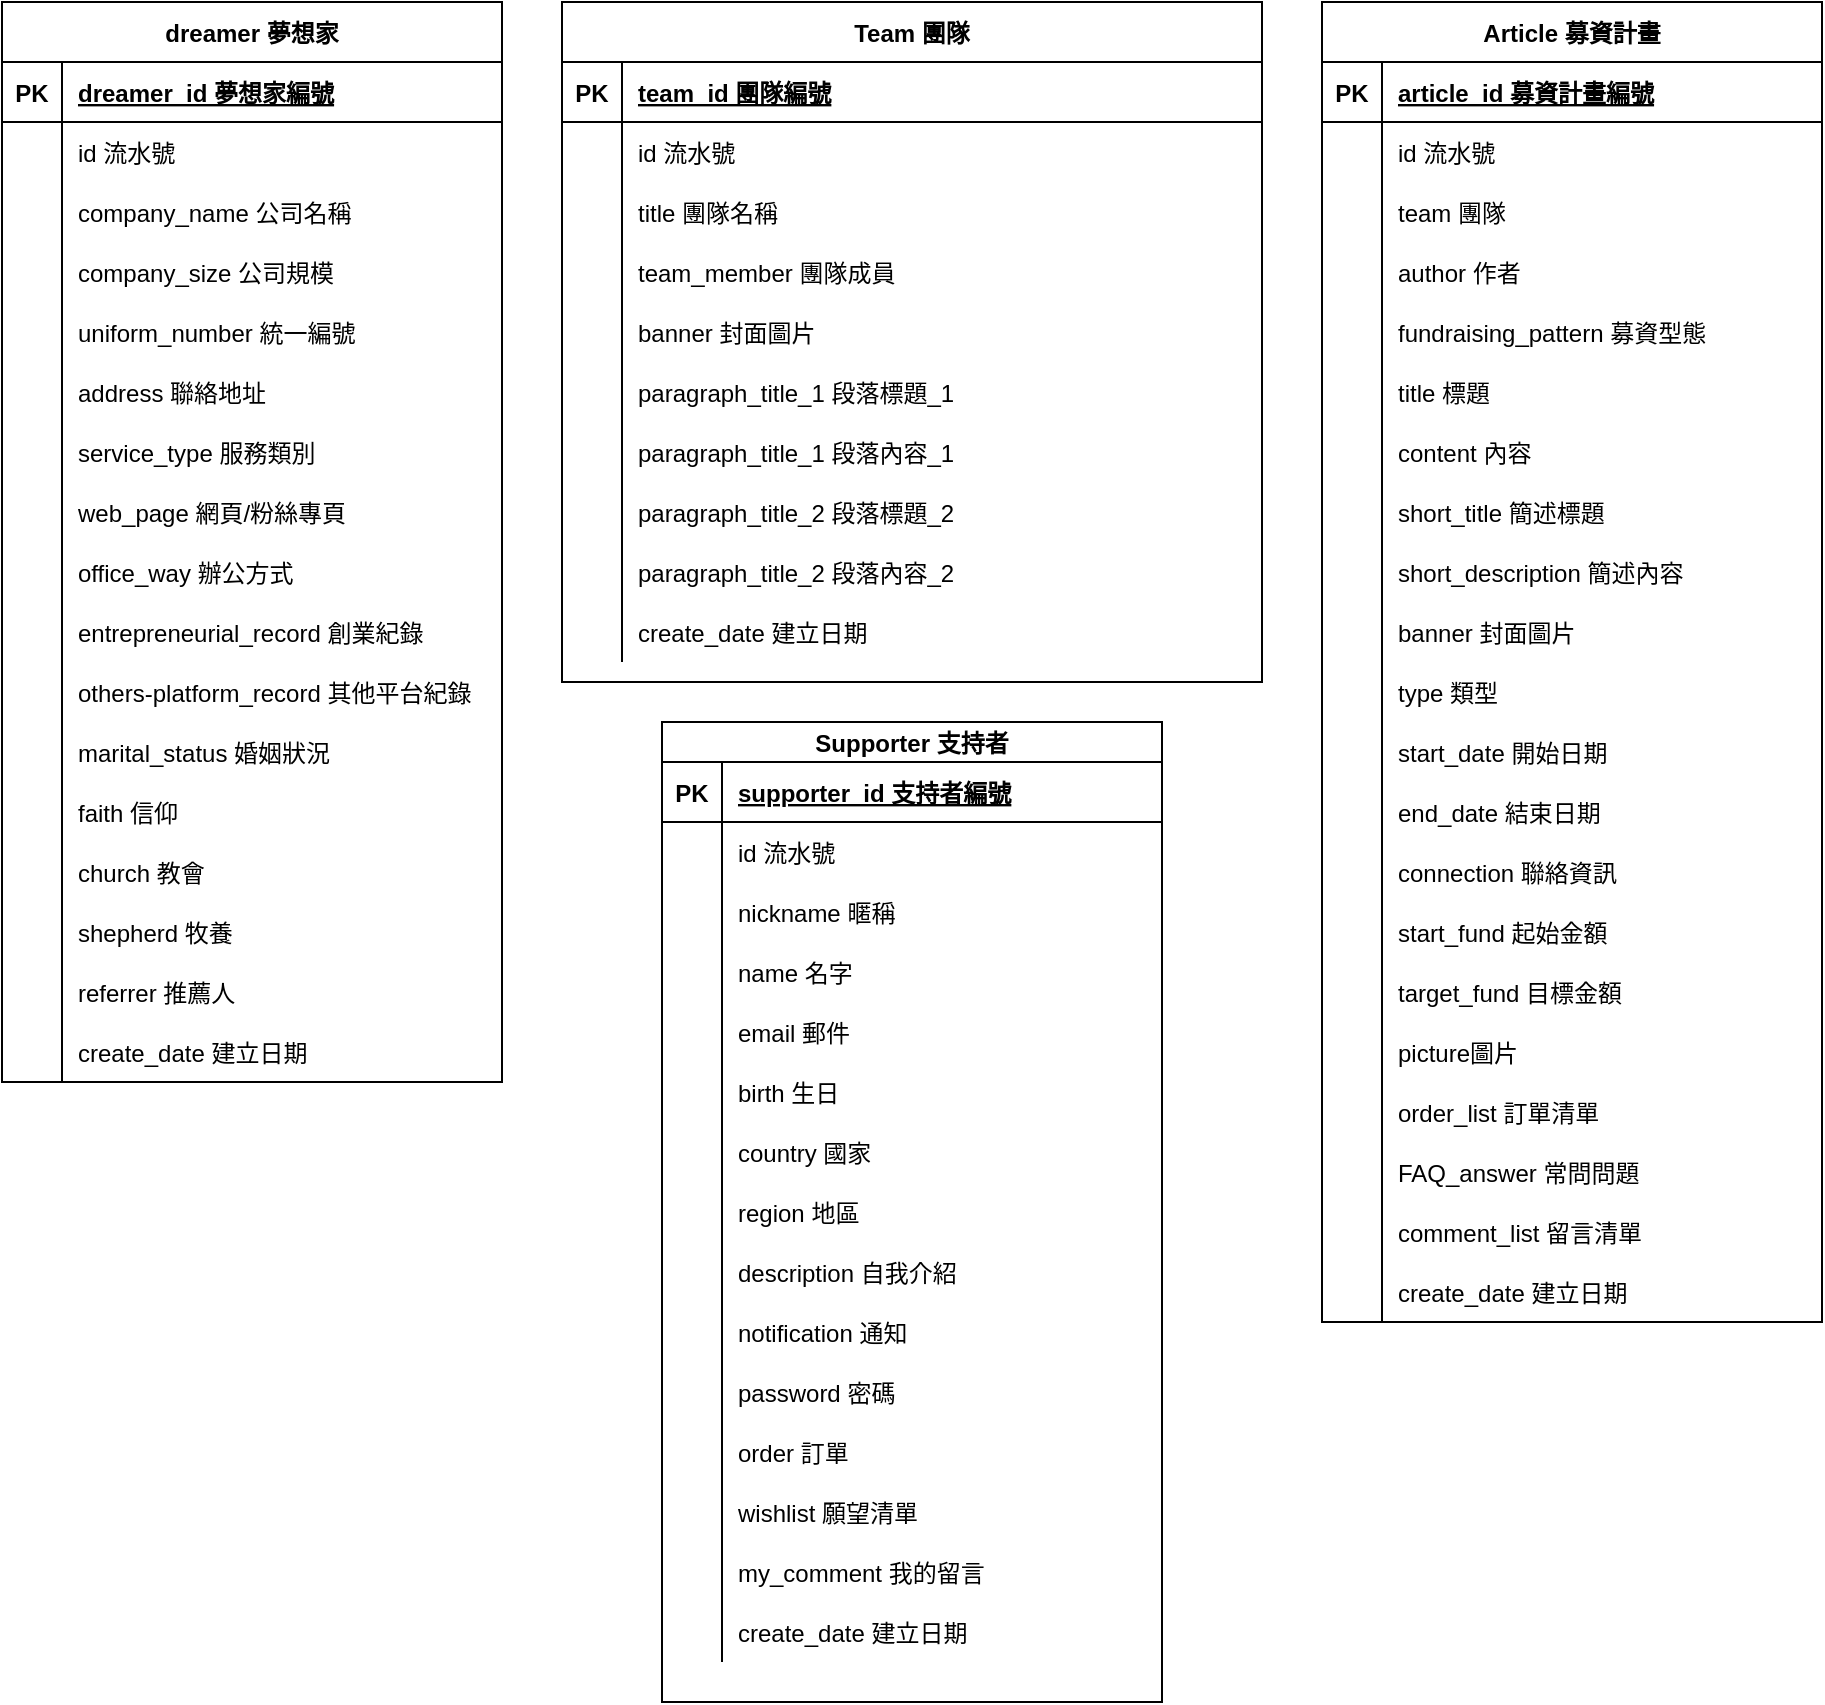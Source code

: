 <mxfile version="14.2.4" type="github">
  <diagram id="R2lEEEUBdFMjLlhIrx00" name="Page-1">
    <mxGraphModel dx="1422" dy="762" grid="1" gridSize="10" guides="1" tooltips="1" connect="1" arrows="1" fold="1" page="1" pageScale="1" pageWidth="1200" pageHeight="1600" math="0" shadow="0" extFonts="Permanent Marker^https://fonts.googleapis.com/css?family=Permanent+Marker">
      <root>
        <mxCell id="0" />
        <mxCell id="1" parent="0" />
        <mxCell id="C-vyLk0tnHw3VtMMgP7b-2" value="Supporter 支持者" style="shape=table;startSize=20;container=1;collapsible=1;childLayout=tableLayout;fixedRows=1;rowLines=0;fontStyle=1;align=center;resizeLast=1;" parent="1" vertex="1">
          <mxGeometry x="370" y="400" width="250" height="490" as="geometry" />
        </mxCell>
        <mxCell id="C-vyLk0tnHw3VtMMgP7b-3" value="" style="shape=partialRectangle;collapsible=0;dropTarget=0;pointerEvents=0;fillColor=none;points=[[0,0.5],[1,0.5]];portConstraint=eastwest;top=0;left=0;right=0;bottom=1;" parent="C-vyLk0tnHw3VtMMgP7b-2" vertex="1">
          <mxGeometry y="20" width="250" height="30" as="geometry" />
        </mxCell>
        <mxCell id="C-vyLk0tnHw3VtMMgP7b-4" value="PK" style="shape=partialRectangle;overflow=hidden;connectable=0;fillColor=none;top=0;left=0;bottom=0;right=0;fontStyle=1;" parent="C-vyLk0tnHw3VtMMgP7b-3" vertex="1">
          <mxGeometry width="30" height="30" as="geometry" />
        </mxCell>
        <mxCell id="C-vyLk0tnHw3VtMMgP7b-5" value="supporter_id 支持者編號" style="shape=partialRectangle;overflow=hidden;connectable=0;fillColor=none;top=0;left=0;bottom=0;right=0;align=left;spacingLeft=6;fontStyle=5;" parent="C-vyLk0tnHw3VtMMgP7b-3" vertex="1">
          <mxGeometry x="30" width="220" height="30" as="geometry" />
        </mxCell>
        <mxCell id="C-vyLk0tnHw3VtMMgP7b-6" value="" style="shape=partialRectangle;collapsible=0;dropTarget=0;pointerEvents=0;fillColor=none;points=[[0,0.5],[1,0.5]];portConstraint=eastwest;top=0;left=0;right=0;bottom=0;" parent="C-vyLk0tnHw3VtMMgP7b-2" vertex="1">
          <mxGeometry y="50" width="250" height="30" as="geometry" />
        </mxCell>
        <mxCell id="C-vyLk0tnHw3VtMMgP7b-7" value="" style="shape=partialRectangle;overflow=hidden;connectable=0;fillColor=none;top=0;left=0;bottom=0;right=0;" parent="C-vyLk0tnHw3VtMMgP7b-6" vertex="1">
          <mxGeometry width="30" height="30" as="geometry" />
        </mxCell>
        <mxCell id="C-vyLk0tnHw3VtMMgP7b-8" value="id 流水號" style="shape=partialRectangle;overflow=hidden;connectable=0;fillColor=none;top=0;left=0;bottom=0;right=0;align=left;spacingLeft=6;" parent="C-vyLk0tnHw3VtMMgP7b-6" vertex="1">
          <mxGeometry x="30" width="220" height="30" as="geometry" />
        </mxCell>
        <mxCell id="eKAIVTXyz7LRQkXvfAm--92" value="" style="shape=partialRectangle;collapsible=0;dropTarget=0;pointerEvents=0;fillColor=none;points=[[0,0.5],[1,0.5]];portConstraint=eastwest;top=0;left=0;right=0;bottom=0;" vertex="1" parent="C-vyLk0tnHw3VtMMgP7b-2">
          <mxGeometry y="80" width="250" height="30" as="geometry" />
        </mxCell>
        <mxCell id="eKAIVTXyz7LRQkXvfAm--93" value="" style="shape=partialRectangle;overflow=hidden;connectable=0;fillColor=none;top=0;left=0;bottom=0;right=0;" vertex="1" parent="eKAIVTXyz7LRQkXvfAm--92">
          <mxGeometry width="30" height="30" as="geometry" />
        </mxCell>
        <mxCell id="eKAIVTXyz7LRQkXvfAm--94" value="nickname 暱稱" style="shape=partialRectangle;overflow=hidden;connectable=0;fillColor=none;top=0;left=0;bottom=0;right=0;align=left;spacingLeft=6;" vertex="1" parent="eKAIVTXyz7LRQkXvfAm--92">
          <mxGeometry x="30" width="220" height="30" as="geometry" />
        </mxCell>
        <mxCell id="eKAIVTXyz7LRQkXvfAm--95" value="" style="shape=partialRectangle;collapsible=0;dropTarget=0;pointerEvents=0;fillColor=none;points=[[0,0.5],[1,0.5]];portConstraint=eastwest;top=0;left=0;right=0;bottom=0;" vertex="1" parent="C-vyLk0tnHw3VtMMgP7b-2">
          <mxGeometry y="110" width="250" height="30" as="geometry" />
        </mxCell>
        <mxCell id="eKAIVTXyz7LRQkXvfAm--96" value="" style="shape=partialRectangle;overflow=hidden;connectable=0;fillColor=none;top=0;left=0;bottom=0;right=0;" vertex="1" parent="eKAIVTXyz7LRQkXvfAm--95">
          <mxGeometry width="30" height="30" as="geometry" />
        </mxCell>
        <mxCell id="eKAIVTXyz7LRQkXvfAm--97" value="name 名字" style="shape=partialRectangle;overflow=hidden;connectable=0;fillColor=none;top=0;left=0;bottom=0;right=0;align=left;spacingLeft=6;" vertex="1" parent="eKAIVTXyz7LRQkXvfAm--95">
          <mxGeometry x="30" width="220" height="30" as="geometry" />
        </mxCell>
        <mxCell id="eKAIVTXyz7LRQkXvfAm--98" value="" style="shape=partialRectangle;collapsible=0;dropTarget=0;pointerEvents=0;fillColor=none;points=[[0,0.5],[1,0.5]];portConstraint=eastwest;top=0;left=0;right=0;bottom=0;" vertex="1" parent="C-vyLk0tnHw3VtMMgP7b-2">
          <mxGeometry y="140" width="250" height="30" as="geometry" />
        </mxCell>
        <mxCell id="eKAIVTXyz7LRQkXvfAm--99" value="" style="shape=partialRectangle;overflow=hidden;connectable=0;fillColor=none;top=0;left=0;bottom=0;right=0;" vertex="1" parent="eKAIVTXyz7LRQkXvfAm--98">
          <mxGeometry width="30" height="30" as="geometry" />
        </mxCell>
        <mxCell id="eKAIVTXyz7LRQkXvfAm--100" value="email 郵件" style="shape=partialRectangle;overflow=hidden;connectable=0;fillColor=none;top=0;left=0;bottom=0;right=0;align=left;spacingLeft=6;" vertex="1" parent="eKAIVTXyz7LRQkXvfAm--98">
          <mxGeometry x="30" width="220" height="30" as="geometry" />
        </mxCell>
        <mxCell id="eKAIVTXyz7LRQkXvfAm--101" value="" style="shape=partialRectangle;collapsible=0;dropTarget=0;pointerEvents=0;fillColor=none;points=[[0,0.5],[1,0.5]];portConstraint=eastwest;top=0;left=0;right=0;bottom=0;" vertex="1" parent="C-vyLk0tnHw3VtMMgP7b-2">
          <mxGeometry y="170" width="250" height="30" as="geometry" />
        </mxCell>
        <mxCell id="eKAIVTXyz7LRQkXvfAm--102" value="" style="shape=partialRectangle;overflow=hidden;connectable=0;fillColor=none;top=0;left=0;bottom=0;right=0;" vertex="1" parent="eKAIVTXyz7LRQkXvfAm--101">
          <mxGeometry width="30" height="30" as="geometry" />
        </mxCell>
        <mxCell id="eKAIVTXyz7LRQkXvfAm--103" value="birth 生日" style="shape=partialRectangle;overflow=hidden;connectable=0;fillColor=none;top=0;left=0;bottom=0;right=0;align=left;spacingLeft=6;" vertex="1" parent="eKAIVTXyz7LRQkXvfAm--101">
          <mxGeometry x="30" width="220" height="30" as="geometry" />
        </mxCell>
        <mxCell id="eKAIVTXyz7LRQkXvfAm--104" value="" style="shape=partialRectangle;collapsible=0;dropTarget=0;pointerEvents=0;fillColor=none;points=[[0,0.5],[1,0.5]];portConstraint=eastwest;top=0;left=0;right=0;bottom=0;" vertex="1" parent="C-vyLk0tnHw3VtMMgP7b-2">
          <mxGeometry y="200" width="250" height="30" as="geometry" />
        </mxCell>
        <mxCell id="eKAIVTXyz7LRQkXvfAm--105" value="" style="shape=partialRectangle;overflow=hidden;connectable=0;fillColor=none;top=0;left=0;bottom=0;right=0;" vertex="1" parent="eKAIVTXyz7LRQkXvfAm--104">
          <mxGeometry width="30" height="30" as="geometry" />
        </mxCell>
        <mxCell id="eKAIVTXyz7LRQkXvfAm--106" value="country 國家" style="shape=partialRectangle;overflow=hidden;connectable=0;fillColor=none;top=0;left=0;bottom=0;right=0;align=left;spacingLeft=6;" vertex="1" parent="eKAIVTXyz7LRQkXvfAm--104">
          <mxGeometry x="30" width="220" height="30" as="geometry" />
        </mxCell>
        <mxCell id="eKAIVTXyz7LRQkXvfAm--107" value="" style="shape=partialRectangle;collapsible=0;dropTarget=0;pointerEvents=0;fillColor=none;points=[[0,0.5],[1,0.5]];portConstraint=eastwest;top=0;left=0;right=0;bottom=0;" vertex="1" parent="C-vyLk0tnHw3VtMMgP7b-2">
          <mxGeometry y="230" width="250" height="30" as="geometry" />
        </mxCell>
        <mxCell id="eKAIVTXyz7LRQkXvfAm--108" value="" style="shape=partialRectangle;overflow=hidden;connectable=0;fillColor=none;top=0;left=0;bottom=0;right=0;" vertex="1" parent="eKAIVTXyz7LRQkXvfAm--107">
          <mxGeometry width="30" height="30" as="geometry" />
        </mxCell>
        <mxCell id="eKAIVTXyz7LRQkXvfAm--109" value="region 地區" style="shape=partialRectangle;overflow=hidden;connectable=0;fillColor=none;top=0;left=0;bottom=0;right=0;align=left;spacingLeft=6;" vertex="1" parent="eKAIVTXyz7LRQkXvfAm--107">
          <mxGeometry x="30" width="220" height="30" as="geometry" />
        </mxCell>
        <mxCell id="eKAIVTXyz7LRQkXvfAm--110" value="" style="shape=partialRectangle;collapsible=0;dropTarget=0;pointerEvents=0;fillColor=none;points=[[0,0.5],[1,0.5]];portConstraint=eastwest;top=0;left=0;right=0;bottom=0;" vertex="1" parent="C-vyLk0tnHw3VtMMgP7b-2">
          <mxGeometry y="260" width="250" height="30" as="geometry" />
        </mxCell>
        <mxCell id="eKAIVTXyz7LRQkXvfAm--111" value="" style="shape=partialRectangle;overflow=hidden;connectable=0;fillColor=none;top=0;left=0;bottom=0;right=0;" vertex="1" parent="eKAIVTXyz7LRQkXvfAm--110">
          <mxGeometry width="30" height="30" as="geometry" />
        </mxCell>
        <mxCell id="eKAIVTXyz7LRQkXvfAm--112" value="description 自我介紹" style="shape=partialRectangle;overflow=hidden;connectable=0;fillColor=none;top=0;left=0;bottom=0;right=0;align=left;spacingLeft=6;" vertex="1" parent="eKAIVTXyz7LRQkXvfAm--110">
          <mxGeometry x="30" width="220" height="30" as="geometry" />
        </mxCell>
        <mxCell id="C-vyLk0tnHw3VtMMgP7b-9" value="" style="shape=partialRectangle;collapsible=0;dropTarget=0;pointerEvents=0;fillColor=none;points=[[0,0.5],[1,0.5]];portConstraint=eastwest;top=0;left=0;right=0;bottom=0;" parent="C-vyLk0tnHw3VtMMgP7b-2" vertex="1">
          <mxGeometry y="290" width="250" height="30" as="geometry" />
        </mxCell>
        <mxCell id="C-vyLk0tnHw3VtMMgP7b-10" value="" style="shape=partialRectangle;overflow=hidden;connectable=0;fillColor=none;top=0;left=0;bottom=0;right=0;" parent="C-vyLk0tnHw3VtMMgP7b-9" vertex="1">
          <mxGeometry width="30" height="30" as="geometry" />
        </mxCell>
        <mxCell id="C-vyLk0tnHw3VtMMgP7b-11" value="notification 通知" style="shape=partialRectangle;overflow=hidden;connectable=0;fillColor=none;top=0;left=0;bottom=0;right=0;align=left;spacingLeft=6;" parent="C-vyLk0tnHw3VtMMgP7b-9" vertex="1">
          <mxGeometry x="30" width="220" height="30" as="geometry" />
        </mxCell>
        <mxCell id="eKAIVTXyz7LRQkXvfAm--113" value="" style="shape=partialRectangle;collapsible=0;dropTarget=0;pointerEvents=0;fillColor=none;points=[[0,0.5],[1,0.5]];portConstraint=eastwest;top=0;left=0;right=0;bottom=0;" vertex="1" parent="C-vyLk0tnHw3VtMMgP7b-2">
          <mxGeometry y="320" width="250" height="30" as="geometry" />
        </mxCell>
        <mxCell id="eKAIVTXyz7LRQkXvfAm--114" value="" style="shape=partialRectangle;overflow=hidden;connectable=0;fillColor=none;top=0;left=0;bottom=0;right=0;" vertex="1" parent="eKAIVTXyz7LRQkXvfAm--113">
          <mxGeometry width="30" height="30" as="geometry" />
        </mxCell>
        <mxCell id="eKAIVTXyz7LRQkXvfAm--115" value="password 密碼" style="shape=partialRectangle;overflow=hidden;connectable=0;fillColor=none;top=0;left=0;bottom=0;right=0;align=left;spacingLeft=6;" vertex="1" parent="eKAIVTXyz7LRQkXvfAm--113">
          <mxGeometry x="30" width="220" height="30" as="geometry" />
        </mxCell>
        <mxCell id="eKAIVTXyz7LRQkXvfAm--174" value="" style="shape=partialRectangle;collapsible=0;dropTarget=0;pointerEvents=0;fillColor=none;points=[[0,0.5],[1,0.5]];portConstraint=eastwest;top=0;left=0;right=0;bottom=0;" vertex="1" parent="C-vyLk0tnHw3VtMMgP7b-2">
          <mxGeometry y="350" width="250" height="30" as="geometry" />
        </mxCell>
        <mxCell id="eKAIVTXyz7LRQkXvfAm--175" value="" style="shape=partialRectangle;overflow=hidden;connectable=0;fillColor=none;top=0;left=0;bottom=0;right=0;" vertex="1" parent="eKAIVTXyz7LRQkXvfAm--174">
          <mxGeometry width="30" height="30" as="geometry" />
        </mxCell>
        <mxCell id="eKAIVTXyz7LRQkXvfAm--176" value="order 訂單" style="shape=partialRectangle;overflow=hidden;connectable=0;fillColor=none;top=0;left=0;bottom=0;right=0;align=left;spacingLeft=6;" vertex="1" parent="eKAIVTXyz7LRQkXvfAm--174">
          <mxGeometry x="30" width="220" height="30" as="geometry" />
        </mxCell>
        <mxCell id="eKAIVTXyz7LRQkXvfAm--177" value="" style="shape=partialRectangle;collapsible=0;dropTarget=0;pointerEvents=0;fillColor=none;points=[[0,0.5],[1,0.5]];portConstraint=eastwest;top=0;left=0;right=0;bottom=0;" vertex="1" parent="C-vyLk0tnHw3VtMMgP7b-2">
          <mxGeometry y="380" width="250" height="30" as="geometry" />
        </mxCell>
        <mxCell id="eKAIVTXyz7LRQkXvfAm--178" value="" style="shape=partialRectangle;overflow=hidden;connectable=0;fillColor=none;top=0;left=0;bottom=0;right=0;" vertex="1" parent="eKAIVTXyz7LRQkXvfAm--177">
          <mxGeometry width="30" height="30" as="geometry" />
        </mxCell>
        <mxCell id="eKAIVTXyz7LRQkXvfAm--179" value="wishlist 願望清單" style="shape=partialRectangle;overflow=hidden;connectable=0;fillColor=none;top=0;left=0;bottom=0;right=0;align=left;spacingLeft=6;" vertex="1" parent="eKAIVTXyz7LRQkXvfAm--177">
          <mxGeometry x="30" width="220" height="30" as="geometry" />
        </mxCell>
        <mxCell id="eKAIVTXyz7LRQkXvfAm--195" value="" style="shape=partialRectangle;collapsible=0;dropTarget=0;pointerEvents=0;fillColor=none;points=[[0,0.5],[1,0.5]];portConstraint=eastwest;top=0;left=0;right=0;bottom=0;" vertex="1" parent="C-vyLk0tnHw3VtMMgP7b-2">
          <mxGeometry y="410" width="250" height="30" as="geometry" />
        </mxCell>
        <mxCell id="eKAIVTXyz7LRQkXvfAm--196" value="" style="shape=partialRectangle;overflow=hidden;connectable=0;fillColor=none;top=0;left=0;bottom=0;right=0;" vertex="1" parent="eKAIVTXyz7LRQkXvfAm--195">
          <mxGeometry width="30" height="30" as="geometry" />
        </mxCell>
        <mxCell id="eKAIVTXyz7LRQkXvfAm--197" value="my_comment 我的留言" style="shape=partialRectangle;overflow=hidden;connectable=0;fillColor=none;top=0;left=0;bottom=0;right=0;align=left;spacingLeft=6;" vertex="1" parent="eKAIVTXyz7LRQkXvfAm--195">
          <mxGeometry x="30" width="220" height="30" as="geometry" />
        </mxCell>
        <mxCell id="eKAIVTXyz7LRQkXvfAm--116" value="" style="shape=partialRectangle;collapsible=0;dropTarget=0;pointerEvents=0;fillColor=none;points=[[0,0.5],[1,0.5]];portConstraint=eastwest;top=0;left=0;right=0;bottom=0;" vertex="1" parent="C-vyLk0tnHw3VtMMgP7b-2">
          <mxGeometry y="440" width="250" height="30" as="geometry" />
        </mxCell>
        <mxCell id="eKAIVTXyz7LRQkXvfAm--117" value="" style="shape=partialRectangle;overflow=hidden;connectable=0;fillColor=none;top=0;left=0;bottom=0;right=0;" vertex="1" parent="eKAIVTXyz7LRQkXvfAm--116">
          <mxGeometry width="30" height="30" as="geometry" />
        </mxCell>
        <mxCell id="eKAIVTXyz7LRQkXvfAm--118" value="create_date 建立日期" style="shape=partialRectangle;overflow=hidden;connectable=0;fillColor=none;top=0;left=0;bottom=0;right=0;align=left;spacingLeft=6;" vertex="1" parent="eKAIVTXyz7LRQkXvfAm--116">
          <mxGeometry x="30" width="220" height="30" as="geometry" />
        </mxCell>
        <mxCell id="C-vyLk0tnHw3VtMMgP7b-13" value="Article 募資計畫" style="shape=table;startSize=30;container=1;collapsible=1;childLayout=tableLayout;fixedRows=1;rowLines=0;fontStyle=1;align=center;resizeLast=1;" parent="1" vertex="1">
          <mxGeometry x="700" y="40" width="250" height="660" as="geometry" />
        </mxCell>
        <mxCell id="C-vyLk0tnHw3VtMMgP7b-14" value="" style="shape=partialRectangle;collapsible=0;dropTarget=0;pointerEvents=0;fillColor=none;points=[[0,0.5],[1,0.5]];portConstraint=eastwest;top=0;left=0;right=0;bottom=1;" parent="C-vyLk0tnHw3VtMMgP7b-13" vertex="1">
          <mxGeometry y="30" width="250" height="30" as="geometry" />
        </mxCell>
        <mxCell id="C-vyLk0tnHw3VtMMgP7b-15" value="PK" style="shape=partialRectangle;overflow=hidden;connectable=0;fillColor=none;top=0;left=0;bottom=0;right=0;fontStyle=1;" parent="C-vyLk0tnHw3VtMMgP7b-14" vertex="1">
          <mxGeometry width="30" height="30" as="geometry" />
        </mxCell>
        <mxCell id="C-vyLk0tnHw3VtMMgP7b-16" value="article_id 募資計畫編號" style="shape=partialRectangle;overflow=hidden;connectable=0;fillColor=none;top=0;left=0;bottom=0;right=0;align=left;spacingLeft=6;fontStyle=5;" parent="C-vyLk0tnHw3VtMMgP7b-14" vertex="1">
          <mxGeometry x="30" width="220" height="30" as="geometry" />
        </mxCell>
        <mxCell id="C-vyLk0tnHw3VtMMgP7b-17" value="" style="shape=partialRectangle;collapsible=0;dropTarget=0;pointerEvents=0;fillColor=none;points=[[0,0.5],[1,0.5]];portConstraint=eastwest;top=0;left=0;right=0;bottom=0;" parent="C-vyLk0tnHw3VtMMgP7b-13" vertex="1">
          <mxGeometry y="60" width="250" height="30" as="geometry" />
        </mxCell>
        <mxCell id="C-vyLk0tnHw3VtMMgP7b-18" value="" style="shape=partialRectangle;overflow=hidden;connectable=0;fillColor=none;top=0;left=0;bottom=0;right=0;" parent="C-vyLk0tnHw3VtMMgP7b-17" vertex="1">
          <mxGeometry width="30" height="30" as="geometry" />
        </mxCell>
        <mxCell id="C-vyLk0tnHw3VtMMgP7b-19" value="id 流水號" style="shape=partialRectangle;overflow=hidden;connectable=0;fillColor=none;top=0;left=0;bottom=0;right=0;align=left;spacingLeft=6;" parent="C-vyLk0tnHw3VtMMgP7b-17" vertex="1">
          <mxGeometry x="30" width="220" height="30" as="geometry" />
        </mxCell>
        <mxCell id="eKAIVTXyz7LRQkXvfAm--85" value="" style="shape=partialRectangle;collapsible=0;dropTarget=0;pointerEvents=0;fillColor=none;points=[[0,0.5],[1,0.5]];portConstraint=eastwest;top=0;left=0;right=0;bottom=0;" vertex="1" parent="C-vyLk0tnHw3VtMMgP7b-13">
          <mxGeometry y="90" width="250" height="30" as="geometry" />
        </mxCell>
        <mxCell id="eKAIVTXyz7LRQkXvfAm--86" value="" style="shape=partialRectangle;overflow=hidden;connectable=0;fillColor=none;top=0;left=0;bottom=0;right=0;" vertex="1" parent="eKAIVTXyz7LRQkXvfAm--85">
          <mxGeometry width="30" height="30" as="geometry" />
        </mxCell>
        <mxCell id="eKAIVTXyz7LRQkXvfAm--87" value="team 團隊" style="shape=partialRectangle;overflow=hidden;connectable=0;fillColor=none;top=0;left=0;bottom=0;right=0;align=left;spacingLeft=6;" vertex="1" parent="eKAIVTXyz7LRQkXvfAm--85">
          <mxGeometry x="30" width="220" height="30" as="geometry" />
        </mxCell>
        <mxCell id="eKAIVTXyz7LRQkXvfAm--82" value="" style="shape=partialRectangle;collapsible=0;dropTarget=0;pointerEvents=0;fillColor=none;points=[[0,0.5],[1,0.5]];portConstraint=eastwest;top=0;left=0;right=0;bottom=0;" vertex="1" parent="C-vyLk0tnHw3VtMMgP7b-13">
          <mxGeometry y="120" width="250" height="30" as="geometry" />
        </mxCell>
        <mxCell id="eKAIVTXyz7LRQkXvfAm--83" value="" style="shape=partialRectangle;overflow=hidden;connectable=0;fillColor=none;top=0;left=0;bottom=0;right=0;" vertex="1" parent="eKAIVTXyz7LRQkXvfAm--82">
          <mxGeometry width="30" height="30" as="geometry" />
        </mxCell>
        <mxCell id="eKAIVTXyz7LRQkXvfAm--84" value="author 作者" style="shape=partialRectangle;overflow=hidden;connectable=0;fillColor=none;top=0;left=0;bottom=0;right=0;align=left;spacingLeft=6;" vertex="1" parent="eKAIVTXyz7LRQkXvfAm--82">
          <mxGeometry x="30" width="220" height="30" as="geometry" />
        </mxCell>
        <mxCell id="eKAIVTXyz7LRQkXvfAm--32" value="" style="shape=partialRectangle;collapsible=0;dropTarget=0;pointerEvents=0;fillColor=none;points=[[0,0.5],[1,0.5]];portConstraint=eastwest;top=0;left=0;right=0;bottom=0;" vertex="1" parent="C-vyLk0tnHw3VtMMgP7b-13">
          <mxGeometry y="150" width="250" height="30" as="geometry" />
        </mxCell>
        <mxCell id="eKAIVTXyz7LRQkXvfAm--33" value="" style="shape=partialRectangle;overflow=hidden;connectable=0;fillColor=none;top=0;left=0;bottom=0;right=0;" vertex="1" parent="eKAIVTXyz7LRQkXvfAm--32">
          <mxGeometry width="30" height="30" as="geometry" />
        </mxCell>
        <mxCell id="eKAIVTXyz7LRQkXvfAm--34" value="fundraising_pattern 募資型態" style="shape=partialRectangle;overflow=hidden;connectable=0;fillColor=none;top=0;left=0;bottom=0;right=0;align=left;spacingLeft=6;" vertex="1" parent="eKAIVTXyz7LRQkXvfAm--32">
          <mxGeometry x="30" width="220" height="30" as="geometry" />
        </mxCell>
        <mxCell id="eKAIVTXyz7LRQkXvfAm--76" value="" style="shape=partialRectangle;collapsible=0;dropTarget=0;pointerEvents=0;fillColor=none;points=[[0,0.5],[1,0.5]];portConstraint=eastwest;top=0;left=0;right=0;bottom=0;" vertex="1" parent="C-vyLk0tnHw3VtMMgP7b-13">
          <mxGeometry y="180" width="250" height="30" as="geometry" />
        </mxCell>
        <mxCell id="eKAIVTXyz7LRQkXvfAm--77" value="" style="shape=partialRectangle;overflow=hidden;connectable=0;fillColor=none;top=0;left=0;bottom=0;right=0;" vertex="1" parent="eKAIVTXyz7LRQkXvfAm--76">
          <mxGeometry width="30" height="30" as="geometry" />
        </mxCell>
        <mxCell id="eKAIVTXyz7LRQkXvfAm--78" value="title 標題" style="shape=partialRectangle;overflow=hidden;connectable=0;fillColor=none;top=0;left=0;bottom=0;right=0;align=left;spacingLeft=6;" vertex="1" parent="eKAIVTXyz7LRQkXvfAm--76">
          <mxGeometry x="30" width="220" height="30" as="geometry" />
        </mxCell>
        <mxCell id="eKAIVTXyz7LRQkXvfAm--79" value="" style="shape=partialRectangle;collapsible=0;dropTarget=0;pointerEvents=0;fillColor=none;points=[[0,0.5],[1,0.5]];portConstraint=eastwest;top=0;left=0;right=0;bottom=0;" vertex="1" parent="C-vyLk0tnHw3VtMMgP7b-13">
          <mxGeometry y="210" width="250" height="30" as="geometry" />
        </mxCell>
        <mxCell id="eKAIVTXyz7LRQkXvfAm--80" value="" style="shape=partialRectangle;overflow=hidden;connectable=0;fillColor=none;top=0;left=0;bottom=0;right=0;" vertex="1" parent="eKAIVTXyz7LRQkXvfAm--79">
          <mxGeometry width="30" height="30" as="geometry" />
        </mxCell>
        <mxCell id="eKAIVTXyz7LRQkXvfAm--81" value="content 內容" style="shape=partialRectangle;overflow=hidden;connectable=0;fillColor=none;top=0;left=0;bottom=0;right=0;align=left;spacingLeft=6;" vertex="1" parent="eKAIVTXyz7LRQkXvfAm--79">
          <mxGeometry x="30" width="220" height="30" as="geometry" />
        </mxCell>
        <mxCell id="C-vyLk0tnHw3VtMMgP7b-20" value="" style="shape=partialRectangle;collapsible=0;dropTarget=0;pointerEvents=0;fillColor=none;points=[[0,0.5],[1,0.5]];portConstraint=eastwest;top=0;left=0;right=0;bottom=0;" parent="C-vyLk0tnHw3VtMMgP7b-13" vertex="1">
          <mxGeometry y="240" width="250" height="30" as="geometry" />
        </mxCell>
        <mxCell id="C-vyLk0tnHw3VtMMgP7b-21" value="" style="shape=partialRectangle;overflow=hidden;connectable=0;fillColor=none;top=0;left=0;bottom=0;right=0;" parent="C-vyLk0tnHw3VtMMgP7b-20" vertex="1">
          <mxGeometry width="30" height="30" as="geometry" />
        </mxCell>
        <mxCell id="C-vyLk0tnHw3VtMMgP7b-22" value="short_title 簡述標題" style="shape=partialRectangle;overflow=hidden;connectable=0;fillColor=none;top=0;left=0;bottom=0;right=0;align=left;spacingLeft=6;" parent="C-vyLk0tnHw3VtMMgP7b-20" vertex="1">
          <mxGeometry x="30" width="220" height="30" as="geometry" />
        </mxCell>
        <mxCell id="eKAIVTXyz7LRQkXvfAm--26" value="" style="shape=partialRectangle;collapsible=0;dropTarget=0;pointerEvents=0;fillColor=none;points=[[0,0.5],[1,0.5]];portConstraint=eastwest;top=0;left=0;right=0;bottom=0;" vertex="1" parent="C-vyLk0tnHw3VtMMgP7b-13">
          <mxGeometry y="270" width="250" height="30" as="geometry" />
        </mxCell>
        <mxCell id="eKAIVTXyz7LRQkXvfAm--27" value="" style="shape=partialRectangle;overflow=hidden;connectable=0;fillColor=none;top=0;left=0;bottom=0;right=0;" vertex="1" parent="eKAIVTXyz7LRQkXvfAm--26">
          <mxGeometry width="30" height="30" as="geometry" />
        </mxCell>
        <mxCell id="eKAIVTXyz7LRQkXvfAm--28" value="short_description 簡述內容" style="shape=partialRectangle;overflow=hidden;connectable=0;fillColor=none;top=0;left=0;bottom=0;right=0;align=left;spacingLeft=6;" vertex="1" parent="eKAIVTXyz7LRQkXvfAm--26">
          <mxGeometry x="30" width="220" height="30" as="geometry" />
        </mxCell>
        <mxCell id="eKAIVTXyz7LRQkXvfAm--73" value="" style="shape=partialRectangle;collapsible=0;dropTarget=0;pointerEvents=0;fillColor=none;points=[[0,0.5],[1,0.5]];portConstraint=eastwest;top=0;left=0;right=0;bottom=0;" vertex="1" parent="C-vyLk0tnHw3VtMMgP7b-13">
          <mxGeometry y="300" width="250" height="30" as="geometry" />
        </mxCell>
        <mxCell id="eKAIVTXyz7LRQkXvfAm--74" value="" style="shape=partialRectangle;overflow=hidden;connectable=0;fillColor=none;top=0;left=0;bottom=0;right=0;" vertex="1" parent="eKAIVTXyz7LRQkXvfAm--73">
          <mxGeometry width="30" height="30" as="geometry" />
        </mxCell>
        <mxCell id="eKAIVTXyz7LRQkXvfAm--75" value="banner 封面圖片" style="shape=partialRectangle;overflow=hidden;connectable=0;fillColor=none;top=0;left=0;bottom=0;right=0;align=left;spacingLeft=6;" vertex="1" parent="eKAIVTXyz7LRQkXvfAm--73">
          <mxGeometry x="30" width="220" height="30" as="geometry" />
        </mxCell>
        <mxCell id="eKAIVTXyz7LRQkXvfAm--23" value="" style="shape=partialRectangle;collapsible=0;dropTarget=0;pointerEvents=0;fillColor=none;points=[[0,0.5],[1,0.5]];portConstraint=eastwest;top=0;left=0;right=0;bottom=0;" vertex="1" parent="C-vyLk0tnHw3VtMMgP7b-13">
          <mxGeometry y="330" width="250" height="30" as="geometry" />
        </mxCell>
        <mxCell id="eKAIVTXyz7LRQkXvfAm--24" value="" style="shape=partialRectangle;overflow=hidden;connectable=0;fillColor=none;top=0;left=0;bottom=0;right=0;" vertex="1" parent="eKAIVTXyz7LRQkXvfAm--23">
          <mxGeometry width="30" height="30" as="geometry" />
        </mxCell>
        <mxCell id="eKAIVTXyz7LRQkXvfAm--25" value="type 類型" style="shape=partialRectangle;overflow=hidden;connectable=0;fillColor=none;top=0;left=0;bottom=0;right=0;align=left;spacingLeft=6;" vertex="1" parent="eKAIVTXyz7LRQkXvfAm--23">
          <mxGeometry x="30" width="220" height="30" as="geometry" />
        </mxCell>
        <mxCell id="eKAIVTXyz7LRQkXvfAm--29" value="" style="shape=partialRectangle;collapsible=0;dropTarget=0;pointerEvents=0;fillColor=none;points=[[0,0.5],[1,0.5]];portConstraint=eastwest;top=0;left=0;right=0;bottom=0;" vertex="1" parent="C-vyLk0tnHw3VtMMgP7b-13">
          <mxGeometry y="360" width="250" height="30" as="geometry" />
        </mxCell>
        <mxCell id="eKAIVTXyz7LRQkXvfAm--30" value="" style="shape=partialRectangle;overflow=hidden;connectable=0;fillColor=none;top=0;left=0;bottom=0;right=0;" vertex="1" parent="eKAIVTXyz7LRQkXvfAm--29">
          <mxGeometry width="30" height="30" as="geometry" />
        </mxCell>
        <mxCell id="eKAIVTXyz7LRQkXvfAm--31" value="start_date 開始日期" style="shape=partialRectangle;overflow=hidden;connectable=0;fillColor=none;top=0;left=0;bottom=0;right=0;align=left;spacingLeft=6;" vertex="1" parent="eKAIVTXyz7LRQkXvfAm--29">
          <mxGeometry x="30" width="220" height="30" as="geometry" />
        </mxCell>
        <mxCell id="eKAIVTXyz7LRQkXvfAm--35" value="" style="shape=partialRectangle;collapsible=0;dropTarget=0;pointerEvents=0;fillColor=none;points=[[0,0.5],[1,0.5]];portConstraint=eastwest;top=0;left=0;right=0;bottom=0;" vertex="1" parent="C-vyLk0tnHw3VtMMgP7b-13">
          <mxGeometry y="390" width="250" height="30" as="geometry" />
        </mxCell>
        <mxCell id="eKAIVTXyz7LRQkXvfAm--36" value="" style="shape=partialRectangle;overflow=hidden;connectable=0;fillColor=none;top=0;left=0;bottom=0;right=0;" vertex="1" parent="eKAIVTXyz7LRQkXvfAm--35">
          <mxGeometry width="30" height="30" as="geometry" />
        </mxCell>
        <mxCell id="eKAIVTXyz7LRQkXvfAm--37" value="end_date 結束日期" style="shape=partialRectangle;overflow=hidden;connectable=0;fillColor=none;top=0;left=0;bottom=0;right=0;align=left;spacingLeft=6;" vertex="1" parent="eKAIVTXyz7LRQkXvfAm--35">
          <mxGeometry x="30" width="220" height="30" as="geometry" />
        </mxCell>
        <mxCell id="eKAIVTXyz7LRQkXvfAm--38" value="" style="shape=partialRectangle;collapsible=0;dropTarget=0;pointerEvents=0;fillColor=none;points=[[0,0.5],[1,0.5]];portConstraint=eastwest;top=0;left=0;right=0;bottom=0;" vertex="1" parent="C-vyLk0tnHw3VtMMgP7b-13">
          <mxGeometry y="420" width="250" height="30" as="geometry" />
        </mxCell>
        <mxCell id="eKAIVTXyz7LRQkXvfAm--39" value="" style="shape=partialRectangle;overflow=hidden;connectable=0;fillColor=none;top=0;left=0;bottom=0;right=0;" vertex="1" parent="eKAIVTXyz7LRQkXvfAm--38">
          <mxGeometry width="30" height="30" as="geometry" />
        </mxCell>
        <mxCell id="eKAIVTXyz7LRQkXvfAm--40" value="connection 聯絡資訊" style="shape=partialRectangle;overflow=hidden;connectable=0;fillColor=none;top=0;left=0;bottom=0;right=0;align=left;spacingLeft=6;" vertex="1" parent="eKAIVTXyz7LRQkXvfAm--38">
          <mxGeometry x="30" width="220" height="30" as="geometry" />
        </mxCell>
        <mxCell id="eKAIVTXyz7LRQkXvfAm--44" value="" style="shape=partialRectangle;collapsible=0;dropTarget=0;pointerEvents=0;fillColor=none;points=[[0,0.5],[1,0.5]];portConstraint=eastwest;top=0;left=0;right=0;bottom=0;" vertex="1" parent="C-vyLk0tnHw3VtMMgP7b-13">
          <mxGeometry y="450" width="250" height="30" as="geometry" />
        </mxCell>
        <mxCell id="eKAIVTXyz7LRQkXvfAm--45" value="" style="shape=partialRectangle;overflow=hidden;connectable=0;fillColor=none;top=0;left=0;bottom=0;right=0;" vertex="1" parent="eKAIVTXyz7LRQkXvfAm--44">
          <mxGeometry width="30" height="30" as="geometry" />
        </mxCell>
        <mxCell id="eKAIVTXyz7LRQkXvfAm--46" value="start_fund 起始金額" style="shape=partialRectangle;overflow=hidden;connectable=0;fillColor=none;top=0;left=0;bottom=0;right=0;align=left;spacingLeft=6;" vertex="1" parent="eKAIVTXyz7LRQkXvfAm--44">
          <mxGeometry x="30" width="220" height="30" as="geometry" />
        </mxCell>
        <mxCell id="eKAIVTXyz7LRQkXvfAm--47" value="" style="shape=partialRectangle;collapsible=0;dropTarget=0;pointerEvents=0;fillColor=none;points=[[0,0.5],[1,0.5]];portConstraint=eastwest;top=0;left=0;right=0;bottom=0;" vertex="1" parent="C-vyLk0tnHw3VtMMgP7b-13">
          <mxGeometry y="480" width="250" height="30" as="geometry" />
        </mxCell>
        <mxCell id="eKAIVTXyz7LRQkXvfAm--48" value="" style="shape=partialRectangle;overflow=hidden;connectable=0;fillColor=none;top=0;left=0;bottom=0;right=0;" vertex="1" parent="eKAIVTXyz7LRQkXvfAm--47">
          <mxGeometry width="30" height="30" as="geometry" />
        </mxCell>
        <mxCell id="eKAIVTXyz7LRQkXvfAm--49" value="target_fund 目標金額" style="shape=partialRectangle;overflow=hidden;connectable=0;fillColor=none;top=0;left=0;bottom=0;right=0;align=left;spacingLeft=6;" vertex="1" parent="eKAIVTXyz7LRQkXvfAm--47">
          <mxGeometry x="30" width="220" height="30" as="geometry" />
        </mxCell>
        <mxCell id="eKAIVTXyz7LRQkXvfAm--66" value="" style="shape=partialRectangle;collapsible=0;dropTarget=0;pointerEvents=0;fillColor=none;points=[[0,0.5],[1,0.5]];portConstraint=eastwest;top=0;left=0;right=0;bottom=0;" vertex="1" parent="C-vyLk0tnHw3VtMMgP7b-13">
          <mxGeometry y="510" width="250" height="30" as="geometry" />
        </mxCell>
        <mxCell id="eKAIVTXyz7LRQkXvfAm--67" value="" style="shape=partialRectangle;overflow=hidden;connectable=0;fillColor=none;top=0;left=0;bottom=0;right=0;" vertex="1" parent="eKAIVTXyz7LRQkXvfAm--66">
          <mxGeometry width="30" height="30" as="geometry" />
        </mxCell>
        <mxCell id="eKAIVTXyz7LRQkXvfAm--68" value="picture圖片" style="shape=partialRectangle;overflow=hidden;connectable=0;fillColor=none;top=0;left=0;bottom=0;right=0;align=left;spacingLeft=6;" vertex="1" parent="eKAIVTXyz7LRQkXvfAm--66">
          <mxGeometry x="30" width="220" height="30" as="geometry" />
        </mxCell>
        <mxCell id="eKAIVTXyz7LRQkXvfAm--183" value="" style="shape=partialRectangle;collapsible=0;dropTarget=0;pointerEvents=0;fillColor=none;points=[[0,0.5],[1,0.5]];portConstraint=eastwest;top=0;left=0;right=0;bottom=0;" vertex="1" parent="C-vyLk0tnHw3VtMMgP7b-13">
          <mxGeometry y="540" width="250" height="30" as="geometry" />
        </mxCell>
        <mxCell id="eKAIVTXyz7LRQkXvfAm--184" value="" style="shape=partialRectangle;overflow=hidden;connectable=0;fillColor=none;top=0;left=0;bottom=0;right=0;" vertex="1" parent="eKAIVTXyz7LRQkXvfAm--183">
          <mxGeometry width="30" height="30" as="geometry" />
        </mxCell>
        <mxCell id="eKAIVTXyz7LRQkXvfAm--185" value="order_list 訂單清單" style="shape=partialRectangle;overflow=hidden;connectable=0;fillColor=none;top=0;left=0;bottom=0;right=0;align=left;spacingLeft=6;" vertex="1" parent="eKAIVTXyz7LRQkXvfAm--183">
          <mxGeometry x="30" width="220" height="30" as="geometry" />
        </mxCell>
        <mxCell id="eKAIVTXyz7LRQkXvfAm--186" value="" style="shape=partialRectangle;collapsible=0;dropTarget=0;pointerEvents=0;fillColor=none;points=[[0,0.5],[1,0.5]];portConstraint=eastwest;top=0;left=0;right=0;bottom=0;" vertex="1" parent="C-vyLk0tnHw3VtMMgP7b-13">
          <mxGeometry y="570" width="250" height="30" as="geometry" />
        </mxCell>
        <mxCell id="eKAIVTXyz7LRQkXvfAm--187" value="" style="shape=partialRectangle;overflow=hidden;connectable=0;fillColor=none;top=0;left=0;bottom=0;right=0;" vertex="1" parent="eKAIVTXyz7LRQkXvfAm--186">
          <mxGeometry width="30" height="30" as="geometry" />
        </mxCell>
        <mxCell id="eKAIVTXyz7LRQkXvfAm--188" value="FAQ_answer 常問問題" style="shape=partialRectangle;overflow=hidden;connectable=0;fillColor=none;top=0;left=0;bottom=0;right=0;align=left;spacingLeft=6;" vertex="1" parent="eKAIVTXyz7LRQkXvfAm--186">
          <mxGeometry x="30" width="220" height="30" as="geometry" />
        </mxCell>
        <mxCell id="eKAIVTXyz7LRQkXvfAm--189" value="" style="shape=partialRectangle;collapsible=0;dropTarget=0;pointerEvents=0;fillColor=none;points=[[0,0.5],[1,0.5]];portConstraint=eastwest;top=0;left=0;right=0;bottom=0;" vertex="1" parent="C-vyLk0tnHw3VtMMgP7b-13">
          <mxGeometry y="600" width="250" height="30" as="geometry" />
        </mxCell>
        <mxCell id="eKAIVTXyz7LRQkXvfAm--190" value="" style="shape=partialRectangle;overflow=hidden;connectable=0;fillColor=none;top=0;left=0;bottom=0;right=0;" vertex="1" parent="eKAIVTXyz7LRQkXvfAm--189">
          <mxGeometry width="30" height="30" as="geometry" />
        </mxCell>
        <mxCell id="eKAIVTXyz7LRQkXvfAm--191" value="comment_list 留言清單" style="shape=partialRectangle;overflow=hidden;connectable=0;fillColor=none;top=0;left=0;bottom=0;right=0;align=left;spacingLeft=6;" vertex="1" parent="eKAIVTXyz7LRQkXvfAm--189">
          <mxGeometry x="30" width="220" height="30" as="geometry" />
        </mxCell>
        <mxCell id="eKAIVTXyz7LRQkXvfAm--69" value="" style="shape=partialRectangle;collapsible=0;dropTarget=0;pointerEvents=0;fillColor=none;points=[[0,0.5],[1,0.5]];portConstraint=eastwest;top=0;left=0;right=0;bottom=0;" vertex="1" parent="C-vyLk0tnHw3VtMMgP7b-13">
          <mxGeometry y="630" width="250" height="30" as="geometry" />
        </mxCell>
        <mxCell id="eKAIVTXyz7LRQkXvfAm--70" value="" style="shape=partialRectangle;overflow=hidden;connectable=0;fillColor=none;top=0;left=0;bottom=0;right=0;" vertex="1" parent="eKAIVTXyz7LRQkXvfAm--69">
          <mxGeometry width="30" height="30" as="geometry" />
        </mxCell>
        <mxCell id="eKAIVTXyz7LRQkXvfAm--71" value="create_date 建立日期" style="shape=partialRectangle;overflow=hidden;connectable=0;fillColor=none;top=0;left=0;bottom=0;right=0;align=left;spacingLeft=6;" vertex="1" parent="eKAIVTXyz7LRQkXvfAm--69">
          <mxGeometry x="30" width="220" height="30" as="geometry" />
        </mxCell>
        <mxCell id="C-vyLk0tnHw3VtMMgP7b-23" value="Team 團隊" style="shape=table;startSize=30;container=1;collapsible=1;childLayout=tableLayout;fixedRows=1;rowLines=0;fontStyle=1;align=center;resizeLast=1;" parent="1" vertex="1">
          <mxGeometry x="320" y="40" width="350" height="340" as="geometry" />
        </mxCell>
        <mxCell id="C-vyLk0tnHw3VtMMgP7b-24" value="" style="shape=partialRectangle;collapsible=0;dropTarget=0;pointerEvents=0;fillColor=none;points=[[0,0.5],[1,0.5]];portConstraint=eastwest;top=0;left=0;right=0;bottom=1;" parent="C-vyLk0tnHw3VtMMgP7b-23" vertex="1">
          <mxGeometry y="30" width="350" height="30" as="geometry" />
        </mxCell>
        <mxCell id="C-vyLk0tnHw3VtMMgP7b-25" value="PK" style="shape=partialRectangle;overflow=hidden;connectable=0;fillColor=none;top=0;left=0;bottom=0;right=0;fontStyle=1;" parent="C-vyLk0tnHw3VtMMgP7b-24" vertex="1">
          <mxGeometry width="30" height="30" as="geometry" />
        </mxCell>
        <mxCell id="C-vyLk0tnHw3VtMMgP7b-26" value="team_id 團隊編號" style="shape=partialRectangle;overflow=hidden;connectable=0;fillColor=none;top=0;left=0;bottom=0;right=0;align=left;spacingLeft=6;fontStyle=5;" parent="C-vyLk0tnHw3VtMMgP7b-24" vertex="1">
          <mxGeometry x="30" width="320" height="30" as="geometry" />
        </mxCell>
        <mxCell id="C-vyLk0tnHw3VtMMgP7b-27" value="" style="shape=partialRectangle;collapsible=0;dropTarget=0;pointerEvents=0;fillColor=none;points=[[0,0.5],[1,0.5]];portConstraint=eastwest;top=0;left=0;right=0;bottom=0;" parent="C-vyLk0tnHw3VtMMgP7b-23" vertex="1">
          <mxGeometry y="60" width="350" height="30" as="geometry" />
        </mxCell>
        <mxCell id="C-vyLk0tnHw3VtMMgP7b-28" value="" style="shape=partialRectangle;overflow=hidden;connectable=0;fillColor=none;top=0;left=0;bottom=0;right=0;" parent="C-vyLk0tnHw3VtMMgP7b-27" vertex="1">
          <mxGeometry width="30" height="30" as="geometry" />
        </mxCell>
        <mxCell id="C-vyLk0tnHw3VtMMgP7b-29" value="id 流水號" style="shape=partialRectangle;overflow=hidden;connectable=0;fillColor=none;top=0;left=0;bottom=0;right=0;align=left;spacingLeft=6;" parent="C-vyLk0tnHw3VtMMgP7b-27" vertex="1">
          <mxGeometry x="30" width="320" height="30" as="geometry" />
        </mxCell>
        <mxCell id="eKAIVTXyz7LRQkXvfAm--5" value="" style="shape=partialRectangle;collapsible=0;dropTarget=0;pointerEvents=0;fillColor=none;points=[[0,0.5],[1,0.5]];portConstraint=eastwest;top=0;left=0;right=0;bottom=0;" vertex="1" parent="C-vyLk0tnHw3VtMMgP7b-23">
          <mxGeometry y="90" width="350" height="30" as="geometry" />
        </mxCell>
        <mxCell id="eKAIVTXyz7LRQkXvfAm--6" value="" style="shape=partialRectangle;overflow=hidden;connectable=0;fillColor=none;top=0;left=0;bottom=0;right=0;" vertex="1" parent="eKAIVTXyz7LRQkXvfAm--5">
          <mxGeometry width="30" height="30" as="geometry" />
        </mxCell>
        <mxCell id="eKAIVTXyz7LRQkXvfAm--7" value="title 團隊名稱" style="shape=partialRectangle;overflow=hidden;connectable=0;fillColor=none;top=0;left=0;bottom=0;right=0;align=left;spacingLeft=6;" vertex="1" parent="eKAIVTXyz7LRQkXvfAm--5">
          <mxGeometry x="30" width="320" height="30" as="geometry" />
        </mxCell>
        <mxCell id="eKAIVTXyz7LRQkXvfAm--171" value="" style="shape=partialRectangle;collapsible=0;dropTarget=0;pointerEvents=0;fillColor=none;points=[[0,0.5],[1,0.5]];portConstraint=eastwest;top=0;left=0;right=0;bottom=0;" vertex="1" parent="C-vyLk0tnHw3VtMMgP7b-23">
          <mxGeometry y="120" width="350" height="30" as="geometry" />
        </mxCell>
        <mxCell id="eKAIVTXyz7LRQkXvfAm--172" value="" style="shape=partialRectangle;overflow=hidden;connectable=0;fillColor=none;top=0;left=0;bottom=0;right=0;" vertex="1" parent="eKAIVTXyz7LRQkXvfAm--171">
          <mxGeometry width="30" height="30" as="geometry" />
        </mxCell>
        <mxCell id="eKAIVTXyz7LRQkXvfAm--173" value="team_member 團隊成員" style="shape=partialRectangle;overflow=hidden;connectable=0;fillColor=none;top=0;left=0;bottom=0;right=0;align=left;spacingLeft=6;" vertex="1" parent="eKAIVTXyz7LRQkXvfAm--171">
          <mxGeometry x="30" width="320" height="30" as="geometry" />
        </mxCell>
        <mxCell id="eKAIVTXyz7LRQkXvfAm--8" value="" style="shape=partialRectangle;collapsible=0;dropTarget=0;pointerEvents=0;fillColor=none;points=[[0,0.5],[1,0.5]];portConstraint=eastwest;top=0;left=0;right=0;bottom=0;" vertex="1" parent="C-vyLk0tnHw3VtMMgP7b-23">
          <mxGeometry y="150" width="350" height="30" as="geometry" />
        </mxCell>
        <mxCell id="eKAIVTXyz7LRQkXvfAm--9" value="" style="shape=partialRectangle;overflow=hidden;connectable=0;fillColor=none;top=0;left=0;bottom=0;right=0;" vertex="1" parent="eKAIVTXyz7LRQkXvfAm--8">
          <mxGeometry width="30" height="30" as="geometry" />
        </mxCell>
        <mxCell id="eKAIVTXyz7LRQkXvfAm--10" value="banner 封面圖片" style="shape=partialRectangle;overflow=hidden;connectable=0;fillColor=none;top=0;left=0;bottom=0;right=0;align=left;spacingLeft=6;" vertex="1" parent="eKAIVTXyz7LRQkXvfAm--8">
          <mxGeometry x="30" width="320" height="30" as="geometry" />
        </mxCell>
        <mxCell id="eKAIVTXyz7LRQkXvfAm--60" value="" style="shape=partialRectangle;collapsible=0;dropTarget=0;pointerEvents=0;fillColor=none;points=[[0,0.5],[1,0.5]];portConstraint=eastwest;top=0;left=0;right=0;bottom=0;" vertex="1" parent="C-vyLk0tnHw3VtMMgP7b-23">
          <mxGeometry y="180" width="350" height="30" as="geometry" />
        </mxCell>
        <mxCell id="eKAIVTXyz7LRQkXvfAm--61" value="" style="shape=partialRectangle;overflow=hidden;connectable=0;fillColor=none;top=0;left=0;bottom=0;right=0;" vertex="1" parent="eKAIVTXyz7LRQkXvfAm--60">
          <mxGeometry width="30" height="30" as="geometry" />
        </mxCell>
        <mxCell id="eKAIVTXyz7LRQkXvfAm--62" value="paragraph_title_1 段落標題_1" style="shape=partialRectangle;overflow=hidden;connectable=0;fillColor=none;top=0;left=0;bottom=0;right=0;align=left;spacingLeft=6;" vertex="1" parent="eKAIVTXyz7LRQkXvfAm--60">
          <mxGeometry x="30" width="320" height="30" as="geometry" />
        </mxCell>
        <mxCell id="eKAIVTXyz7LRQkXvfAm--63" value="" style="shape=partialRectangle;collapsible=0;dropTarget=0;pointerEvents=0;fillColor=none;points=[[0,0.5],[1,0.5]];portConstraint=eastwest;top=0;left=0;right=0;bottom=0;" vertex="1" parent="C-vyLk0tnHw3VtMMgP7b-23">
          <mxGeometry y="210" width="350" height="30" as="geometry" />
        </mxCell>
        <mxCell id="eKAIVTXyz7LRQkXvfAm--64" value="" style="shape=partialRectangle;overflow=hidden;connectable=0;fillColor=none;top=0;left=0;bottom=0;right=0;" vertex="1" parent="eKAIVTXyz7LRQkXvfAm--63">
          <mxGeometry width="30" height="30" as="geometry" />
        </mxCell>
        <mxCell id="eKAIVTXyz7LRQkXvfAm--65" value="paragraph_title_1 段落內容_1" style="shape=partialRectangle;overflow=hidden;connectable=0;fillColor=none;top=0;left=0;bottom=0;right=0;align=left;spacingLeft=6;" vertex="1" parent="eKAIVTXyz7LRQkXvfAm--63">
          <mxGeometry x="30" width="320" height="30" as="geometry" />
        </mxCell>
        <mxCell id="eKAIVTXyz7LRQkXvfAm--50" value="" style="shape=partialRectangle;collapsible=0;dropTarget=0;pointerEvents=0;fillColor=none;points=[[0,0.5],[1,0.5]];portConstraint=eastwest;top=0;left=0;right=0;bottom=0;" vertex="1" parent="C-vyLk0tnHw3VtMMgP7b-23">
          <mxGeometry y="240" width="350" height="30" as="geometry" />
        </mxCell>
        <mxCell id="eKAIVTXyz7LRQkXvfAm--51" value="" style="shape=partialRectangle;overflow=hidden;connectable=0;fillColor=none;top=0;left=0;bottom=0;right=0;" vertex="1" parent="eKAIVTXyz7LRQkXvfAm--50">
          <mxGeometry width="30" height="30" as="geometry" />
        </mxCell>
        <mxCell id="eKAIVTXyz7LRQkXvfAm--52" value="paragraph_title_2 段落標題_2" style="shape=partialRectangle;overflow=hidden;connectable=0;fillColor=none;top=0;left=0;bottom=0;right=0;align=left;spacingLeft=6;" vertex="1" parent="eKAIVTXyz7LRQkXvfAm--50">
          <mxGeometry x="30" width="320" height="30" as="geometry" />
        </mxCell>
        <mxCell id="eKAIVTXyz7LRQkXvfAm--53" value="" style="shape=partialRectangle;collapsible=0;dropTarget=0;pointerEvents=0;fillColor=none;points=[[0,0.5],[1,0.5]];portConstraint=eastwest;top=0;left=0;right=0;bottom=0;" vertex="1" parent="C-vyLk0tnHw3VtMMgP7b-23">
          <mxGeometry y="270" width="350" height="30" as="geometry" />
        </mxCell>
        <mxCell id="eKAIVTXyz7LRQkXvfAm--54" value="" style="shape=partialRectangle;overflow=hidden;connectable=0;fillColor=none;top=0;left=0;bottom=0;right=0;" vertex="1" parent="eKAIVTXyz7LRQkXvfAm--53">
          <mxGeometry width="30" height="30" as="geometry" />
        </mxCell>
        <mxCell id="eKAIVTXyz7LRQkXvfAm--55" value="paragraph_title_2 段落內容_2" style="shape=partialRectangle;overflow=hidden;connectable=0;fillColor=none;top=0;left=0;bottom=0;right=0;align=left;spacingLeft=6;" vertex="1" parent="eKAIVTXyz7LRQkXvfAm--53">
          <mxGeometry x="30" width="320" height="30" as="geometry" />
        </mxCell>
        <mxCell id="eKAIVTXyz7LRQkXvfAm--56" value="" style="shape=partialRectangle;collapsible=0;dropTarget=0;pointerEvents=0;fillColor=none;points=[[0,0.5],[1,0.5]];portConstraint=eastwest;top=0;left=0;right=0;bottom=0;" vertex="1" parent="C-vyLk0tnHw3VtMMgP7b-23">
          <mxGeometry y="300" width="350" height="30" as="geometry" />
        </mxCell>
        <mxCell id="eKAIVTXyz7LRQkXvfAm--57" value="" style="shape=partialRectangle;overflow=hidden;connectable=0;fillColor=none;top=0;left=0;bottom=0;right=0;" vertex="1" parent="eKAIVTXyz7LRQkXvfAm--56">
          <mxGeometry width="30" height="30" as="geometry" />
        </mxCell>
        <mxCell id="eKAIVTXyz7LRQkXvfAm--58" value="create_date 建立日期" style="shape=partialRectangle;overflow=hidden;connectable=0;fillColor=none;top=0;left=0;bottom=0;right=0;align=left;spacingLeft=6;" vertex="1" parent="eKAIVTXyz7LRQkXvfAm--56">
          <mxGeometry x="30" width="320" height="30" as="geometry" />
        </mxCell>
        <mxCell id="eKAIVTXyz7LRQkXvfAm--119" value="dreamer 夢想家" style="shape=table;startSize=30;container=1;collapsible=1;childLayout=tableLayout;fixedRows=1;rowLines=0;fontStyle=1;align=center;resizeLast=1;" vertex="1" parent="1">
          <mxGeometry x="40" y="40" width="250" height="540" as="geometry" />
        </mxCell>
        <mxCell id="eKAIVTXyz7LRQkXvfAm--120" value="" style="shape=partialRectangle;collapsible=0;dropTarget=0;pointerEvents=0;fillColor=none;points=[[0,0.5],[1,0.5]];portConstraint=eastwest;top=0;left=0;right=0;bottom=1;" vertex="1" parent="eKAIVTXyz7LRQkXvfAm--119">
          <mxGeometry y="30" width="250" height="30" as="geometry" />
        </mxCell>
        <mxCell id="eKAIVTXyz7LRQkXvfAm--121" value="PK" style="shape=partialRectangle;overflow=hidden;connectable=0;fillColor=none;top=0;left=0;bottom=0;right=0;fontStyle=1;" vertex="1" parent="eKAIVTXyz7LRQkXvfAm--120">
          <mxGeometry width="30" height="30" as="geometry" />
        </mxCell>
        <mxCell id="eKAIVTXyz7LRQkXvfAm--122" value="dreamer_id 夢想家編號" style="shape=partialRectangle;overflow=hidden;connectable=0;fillColor=none;top=0;left=0;bottom=0;right=0;align=left;spacingLeft=6;fontStyle=5;" vertex="1" parent="eKAIVTXyz7LRQkXvfAm--120">
          <mxGeometry x="30" width="220" height="30" as="geometry" />
        </mxCell>
        <mxCell id="eKAIVTXyz7LRQkXvfAm--123" value="" style="shape=partialRectangle;collapsible=0;dropTarget=0;pointerEvents=0;fillColor=none;points=[[0,0.5],[1,0.5]];portConstraint=eastwest;top=0;left=0;right=0;bottom=0;" vertex="1" parent="eKAIVTXyz7LRQkXvfAm--119">
          <mxGeometry y="60" width="250" height="30" as="geometry" />
        </mxCell>
        <mxCell id="eKAIVTXyz7LRQkXvfAm--124" value="" style="shape=partialRectangle;overflow=hidden;connectable=0;fillColor=none;top=0;left=0;bottom=0;right=0;" vertex="1" parent="eKAIVTXyz7LRQkXvfAm--123">
          <mxGeometry width="30" height="30" as="geometry" />
        </mxCell>
        <mxCell id="eKAIVTXyz7LRQkXvfAm--125" value="id 流水號" style="shape=partialRectangle;overflow=hidden;connectable=0;fillColor=none;top=0;left=0;bottom=0;right=0;align=left;spacingLeft=6;" vertex="1" parent="eKAIVTXyz7LRQkXvfAm--123">
          <mxGeometry x="30" width="220" height="30" as="geometry" />
        </mxCell>
        <mxCell id="eKAIVTXyz7LRQkXvfAm--126" value="" style="shape=partialRectangle;collapsible=0;dropTarget=0;pointerEvents=0;fillColor=none;points=[[0,0.5],[1,0.5]];portConstraint=eastwest;top=0;left=0;right=0;bottom=0;" vertex="1" parent="eKAIVTXyz7LRQkXvfAm--119">
          <mxGeometry y="90" width="250" height="30" as="geometry" />
        </mxCell>
        <mxCell id="eKAIVTXyz7LRQkXvfAm--127" value="" style="shape=partialRectangle;overflow=hidden;connectable=0;fillColor=none;top=0;left=0;bottom=0;right=0;" vertex="1" parent="eKAIVTXyz7LRQkXvfAm--126">
          <mxGeometry width="30" height="30" as="geometry" />
        </mxCell>
        <mxCell id="eKAIVTXyz7LRQkXvfAm--128" value="company_name 公司名稱" style="shape=partialRectangle;overflow=hidden;connectable=0;fillColor=none;top=0;left=0;bottom=0;right=0;align=left;spacingLeft=6;" vertex="1" parent="eKAIVTXyz7LRQkXvfAm--126">
          <mxGeometry x="30" width="220" height="30" as="geometry" />
        </mxCell>
        <mxCell id="eKAIVTXyz7LRQkXvfAm--129" value="" style="shape=partialRectangle;collapsible=0;dropTarget=0;pointerEvents=0;fillColor=none;points=[[0,0.5],[1,0.5]];portConstraint=eastwest;top=0;left=0;right=0;bottom=0;" vertex="1" parent="eKAIVTXyz7LRQkXvfAm--119">
          <mxGeometry y="120" width="250" height="30" as="geometry" />
        </mxCell>
        <mxCell id="eKAIVTXyz7LRQkXvfAm--130" value="" style="shape=partialRectangle;overflow=hidden;connectable=0;fillColor=none;top=0;left=0;bottom=0;right=0;" vertex="1" parent="eKAIVTXyz7LRQkXvfAm--129">
          <mxGeometry width="30" height="30" as="geometry" />
        </mxCell>
        <mxCell id="eKAIVTXyz7LRQkXvfAm--131" value="company_size 公司規模" style="shape=partialRectangle;overflow=hidden;connectable=0;fillColor=none;top=0;left=0;bottom=0;right=0;align=left;spacingLeft=6;" vertex="1" parent="eKAIVTXyz7LRQkXvfAm--129">
          <mxGeometry x="30" width="220" height="30" as="geometry" />
        </mxCell>
        <mxCell id="eKAIVTXyz7LRQkXvfAm--135" value="" style="shape=partialRectangle;collapsible=0;dropTarget=0;pointerEvents=0;fillColor=none;points=[[0,0.5],[1,0.5]];portConstraint=eastwest;top=0;left=0;right=0;bottom=0;" vertex="1" parent="eKAIVTXyz7LRQkXvfAm--119">
          <mxGeometry y="150" width="250" height="30" as="geometry" />
        </mxCell>
        <mxCell id="eKAIVTXyz7LRQkXvfAm--136" value="" style="shape=partialRectangle;overflow=hidden;connectable=0;fillColor=none;top=0;left=0;bottom=0;right=0;" vertex="1" parent="eKAIVTXyz7LRQkXvfAm--135">
          <mxGeometry width="30" height="30" as="geometry" />
        </mxCell>
        <mxCell id="eKAIVTXyz7LRQkXvfAm--137" value="uniform_number 統一編號" style="shape=partialRectangle;overflow=hidden;connectable=0;fillColor=none;top=0;left=0;bottom=0;right=0;align=left;spacingLeft=6;" vertex="1" parent="eKAIVTXyz7LRQkXvfAm--135">
          <mxGeometry x="30" width="220" height="30" as="geometry" />
        </mxCell>
        <mxCell id="eKAIVTXyz7LRQkXvfAm--132" value="" style="shape=partialRectangle;collapsible=0;dropTarget=0;pointerEvents=0;fillColor=none;points=[[0,0.5],[1,0.5]];portConstraint=eastwest;top=0;left=0;right=0;bottom=0;" vertex="1" parent="eKAIVTXyz7LRQkXvfAm--119">
          <mxGeometry y="180" width="250" height="30" as="geometry" />
        </mxCell>
        <mxCell id="eKAIVTXyz7LRQkXvfAm--133" value="" style="shape=partialRectangle;overflow=hidden;connectable=0;fillColor=none;top=0;left=0;bottom=0;right=0;" vertex="1" parent="eKAIVTXyz7LRQkXvfAm--132">
          <mxGeometry width="30" height="30" as="geometry" />
        </mxCell>
        <mxCell id="eKAIVTXyz7LRQkXvfAm--134" value="address 聯絡地址" style="shape=partialRectangle;overflow=hidden;connectable=0;fillColor=none;top=0;left=0;bottom=0;right=0;align=left;spacingLeft=6;" vertex="1" parent="eKAIVTXyz7LRQkXvfAm--132">
          <mxGeometry x="30" width="220" height="30" as="geometry" />
        </mxCell>
        <mxCell id="eKAIVTXyz7LRQkXvfAm--138" value="" style="shape=partialRectangle;collapsible=0;dropTarget=0;pointerEvents=0;fillColor=none;points=[[0,0.5],[1,0.5]];portConstraint=eastwest;top=0;left=0;right=0;bottom=0;" vertex="1" parent="eKAIVTXyz7LRQkXvfAm--119">
          <mxGeometry y="210" width="250" height="30" as="geometry" />
        </mxCell>
        <mxCell id="eKAIVTXyz7LRQkXvfAm--139" value="" style="shape=partialRectangle;overflow=hidden;connectable=0;fillColor=none;top=0;left=0;bottom=0;right=0;" vertex="1" parent="eKAIVTXyz7LRQkXvfAm--138">
          <mxGeometry width="30" height="30" as="geometry" />
        </mxCell>
        <mxCell id="eKAIVTXyz7LRQkXvfAm--140" value="service_type 服務類別" style="shape=partialRectangle;overflow=hidden;connectable=0;fillColor=none;top=0;left=0;bottom=0;right=0;align=left;spacingLeft=6;" vertex="1" parent="eKAIVTXyz7LRQkXvfAm--138">
          <mxGeometry x="30" width="220" height="30" as="geometry" />
        </mxCell>
        <mxCell id="eKAIVTXyz7LRQkXvfAm--141" value="" style="shape=partialRectangle;collapsible=0;dropTarget=0;pointerEvents=0;fillColor=none;points=[[0,0.5],[1,0.5]];portConstraint=eastwest;top=0;left=0;right=0;bottom=0;" vertex="1" parent="eKAIVTXyz7LRQkXvfAm--119">
          <mxGeometry y="240" width="250" height="30" as="geometry" />
        </mxCell>
        <mxCell id="eKAIVTXyz7LRQkXvfAm--142" value="" style="shape=partialRectangle;overflow=hidden;connectable=0;fillColor=none;top=0;left=0;bottom=0;right=0;" vertex="1" parent="eKAIVTXyz7LRQkXvfAm--141">
          <mxGeometry width="30" height="30" as="geometry" />
        </mxCell>
        <mxCell id="eKAIVTXyz7LRQkXvfAm--143" value="web_page 網頁/粉絲專頁" style="shape=partialRectangle;overflow=hidden;connectable=0;fillColor=none;top=0;left=0;bottom=0;right=0;align=left;spacingLeft=6;" vertex="1" parent="eKAIVTXyz7LRQkXvfAm--141">
          <mxGeometry x="30" width="220" height="30" as="geometry" />
        </mxCell>
        <mxCell id="eKAIVTXyz7LRQkXvfAm--144" value="" style="shape=partialRectangle;collapsible=0;dropTarget=0;pointerEvents=0;fillColor=none;points=[[0,0.5],[1,0.5]];portConstraint=eastwest;top=0;left=0;right=0;bottom=0;" vertex="1" parent="eKAIVTXyz7LRQkXvfAm--119">
          <mxGeometry y="270" width="250" height="30" as="geometry" />
        </mxCell>
        <mxCell id="eKAIVTXyz7LRQkXvfAm--145" value="" style="shape=partialRectangle;overflow=hidden;connectable=0;fillColor=none;top=0;left=0;bottom=0;right=0;" vertex="1" parent="eKAIVTXyz7LRQkXvfAm--144">
          <mxGeometry width="30" height="30" as="geometry" />
        </mxCell>
        <mxCell id="eKAIVTXyz7LRQkXvfAm--146" value="office_way 辦公方式" style="shape=partialRectangle;overflow=hidden;connectable=0;fillColor=none;top=0;left=0;bottom=0;right=0;align=left;spacingLeft=6;" vertex="1" parent="eKAIVTXyz7LRQkXvfAm--144">
          <mxGeometry x="30" width="220" height="30" as="geometry" />
        </mxCell>
        <mxCell id="eKAIVTXyz7LRQkXvfAm--147" value="" style="shape=partialRectangle;collapsible=0;dropTarget=0;pointerEvents=0;fillColor=none;points=[[0,0.5],[1,0.5]];portConstraint=eastwest;top=0;left=0;right=0;bottom=0;" vertex="1" parent="eKAIVTXyz7LRQkXvfAm--119">
          <mxGeometry y="300" width="250" height="30" as="geometry" />
        </mxCell>
        <mxCell id="eKAIVTXyz7LRQkXvfAm--148" value="" style="shape=partialRectangle;overflow=hidden;connectable=0;fillColor=none;top=0;left=0;bottom=0;right=0;" vertex="1" parent="eKAIVTXyz7LRQkXvfAm--147">
          <mxGeometry width="30" height="30" as="geometry" />
        </mxCell>
        <mxCell id="eKAIVTXyz7LRQkXvfAm--149" value="entrepreneurial_record 創業紀錄" style="shape=partialRectangle;overflow=hidden;connectable=0;fillColor=none;top=0;left=0;bottom=0;right=0;align=left;spacingLeft=6;" vertex="1" parent="eKAIVTXyz7LRQkXvfAm--147">
          <mxGeometry x="30" width="220" height="30" as="geometry" />
        </mxCell>
        <mxCell id="eKAIVTXyz7LRQkXvfAm--150" value="" style="shape=partialRectangle;collapsible=0;dropTarget=0;pointerEvents=0;fillColor=none;points=[[0,0.5],[1,0.5]];portConstraint=eastwest;top=0;left=0;right=0;bottom=0;" vertex="1" parent="eKAIVTXyz7LRQkXvfAm--119">
          <mxGeometry y="330" width="250" height="30" as="geometry" />
        </mxCell>
        <mxCell id="eKAIVTXyz7LRQkXvfAm--151" value="" style="shape=partialRectangle;overflow=hidden;connectable=0;fillColor=none;top=0;left=0;bottom=0;right=0;" vertex="1" parent="eKAIVTXyz7LRQkXvfAm--150">
          <mxGeometry width="30" height="30" as="geometry" />
        </mxCell>
        <mxCell id="eKAIVTXyz7LRQkXvfAm--152" value="others-platform_record 其他平台紀錄" style="shape=partialRectangle;overflow=hidden;connectable=0;fillColor=none;top=0;left=0;bottom=0;right=0;align=left;spacingLeft=6;" vertex="1" parent="eKAIVTXyz7LRQkXvfAm--150">
          <mxGeometry x="30" width="220" height="30" as="geometry" />
        </mxCell>
        <mxCell id="eKAIVTXyz7LRQkXvfAm--153" value="" style="shape=partialRectangle;collapsible=0;dropTarget=0;pointerEvents=0;fillColor=none;points=[[0,0.5],[1,0.5]];portConstraint=eastwest;top=0;left=0;right=0;bottom=0;" vertex="1" parent="eKAIVTXyz7LRQkXvfAm--119">
          <mxGeometry y="360" width="250" height="30" as="geometry" />
        </mxCell>
        <mxCell id="eKAIVTXyz7LRQkXvfAm--154" value="" style="shape=partialRectangle;overflow=hidden;connectable=0;fillColor=none;top=0;left=0;bottom=0;right=0;" vertex="1" parent="eKAIVTXyz7LRQkXvfAm--153">
          <mxGeometry width="30" height="30" as="geometry" />
        </mxCell>
        <mxCell id="eKAIVTXyz7LRQkXvfAm--155" value="marital_status 婚姻狀況" style="shape=partialRectangle;overflow=hidden;connectable=0;fillColor=none;top=0;left=0;bottom=0;right=0;align=left;spacingLeft=6;" vertex="1" parent="eKAIVTXyz7LRQkXvfAm--153">
          <mxGeometry x="30" width="220" height="30" as="geometry" />
        </mxCell>
        <mxCell id="eKAIVTXyz7LRQkXvfAm--156" value="" style="shape=partialRectangle;collapsible=0;dropTarget=0;pointerEvents=0;fillColor=none;points=[[0,0.5],[1,0.5]];portConstraint=eastwest;top=0;left=0;right=0;bottom=0;" vertex="1" parent="eKAIVTXyz7LRQkXvfAm--119">
          <mxGeometry y="390" width="250" height="30" as="geometry" />
        </mxCell>
        <mxCell id="eKAIVTXyz7LRQkXvfAm--157" value="" style="shape=partialRectangle;overflow=hidden;connectable=0;fillColor=none;top=0;left=0;bottom=0;right=0;" vertex="1" parent="eKAIVTXyz7LRQkXvfAm--156">
          <mxGeometry width="30" height="30" as="geometry" />
        </mxCell>
        <mxCell id="eKAIVTXyz7LRQkXvfAm--158" value="faith 信仰" style="shape=partialRectangle;overflow=hidden;connectable=0;fillColor=none;top=0;left=0;bottom=0;right=0;align=left;spacingLeft=6;" vertex="1" parent="eKAIVTXyz7LRQkXvfAm--156">
          <mxGeometry x="30" width="220" height="30" as="geometry" />
        </mxCell>
        <mxCell id="eKAIVTXyz7LRQkXvfAm--159" value="" style="shape=partialRectangle;collapsible=0;dropTarget=0;pointerEvents=0;fillColor=none;points=[[0,0.5],[1,0.5]];portConstraint=eastwest;top=0;left=0;right=0;bottom=0;" vertex="1" parent="eKAIVTXyz7LRQkXvfAm--119">
          <mxGeometry y="420" width="250" height="30" as="geometry" />
        </mxCell>
        <mxCell id="eKAIVTXyz7LRQkXvfAm--160" value="" style="shape=partialRectangle;overflow=hidden;connectable=0;fillColor=none;top=0;left=0;bottom=0;right=0;" vertex="1" parent="eKAIVTXyz7LRQkXvfAm--159">
          <mxGeometry width="30" height="30" as="geometry" />
        </mxCell>
        <mxCell id="eKAIVTXyz7LRQkXvfAm--161" value="church 教會" style="shape=partialRectangle;overflow=hidden;connectable=0;fillColor=none;top=0;left=0;bottom=0;right=0;align=left;spacingLeft=6;" vertex="1" parent="eKAIVTXyz7LRQkXvfAm--159">
          <mxGeometry x="30" width="220" height="30" as="geometry" />
        </mxCell>
        <mxCell id="eKAIVTXyz7LRQkXvfAm--162" value="" style="shape=partialRectangle;collapsible=0;dropTarget=0;pointerEvents=0;fillColor=none;points=[[0,0.5],[1,0.5]];portConstraint=eastwest;top=0;left=0;right=0;bottom=0;" vertex="1" parent="eKAIVTXyz7LRQkXvfAm--119">
          <mxGeometry y="450" width="250" height="30" as="geometry" />
        </mxCell>
        <mxCell id="eKAIVTXyz7LRQkXvfAm--163" value="" style="shape=partialRectangle;overflow=hidden;connectable=0;fillColor=none;top=0;left=0;bottom=0;right=0;" vertex="1" parent="eKAIVTXyz7LRQkXvfAm--162">
          <mxGeometry width="30" height="30" as="geometry" />
        </mxCell>
        <mxCell id="eKAIVTXyz7LRQkXvfAm--164" value="shepherd 牧養" style="shape=partialRectangle;overflow=hidden;connectable=0;fillColor=none;top=0;left=0;bottom=0;right=0;align=left;spacingLeft=6;" vertex="1" parent="eKAIVTXyz7LRQkXvfAm--162">
          <mxGeometry x="30" width="220" height="30" as="geometry" />
        </mxCell>
        <mxCell id="eKAIVTXyz7LRQkXvfAm--165" value="" style="shape=partialRectangle;collapsible=0;dropTarget=0;pointerEvents=0;fillColor=none;points=[[0,0.5],[1,0.5]];portConstraint=eastwest;top=0;left=0;right=0;bottom=0;" vertex="1" parent="eKAIVTXyz7LRQkXvfAm--119">
          <mxGeometry y="480" width="250" height="30" as="geometry" />
        </mxCell>
        <mxCell id="eKAIVTXyz7LRQkXvfAm--166" value="" style="shape=partialRectangle;overflow=hidden;connectable=0;fillColor=none;top=0;left=0;bottom=0;right=0;" vertex="1" parent="eKAIVTXyz7LRQkXvfAm--165">
          <mxGeometry width="30" height="30" as="geometry" />
        </mxCell>
        <mxCell id="eKAIVTXyz7LRQkXvfAm--167" value="referrer 推薦人" style="shape=partialRectangle;overflow=hidden;connectable=0;fillColor=none;top=0;left=0;bottom=0;right=0;align=left;spacingLeft=6;" vertex="1" parent="eKAIVTXyz7LRQkXvfAm--165">
          <mxGeometry x="30" width="220" height="30" as="geometry" />
        </mxCell>
        <mxCell id="eKAIVTXyz7LRQkXvfAm--168" value="" style="shape=partialRectangle;collapsible=0;dropTarget=0;pointerEvents=0;fillColor=none;points=[[0,0.5],[1,0.5]];portConstraint=eastwest;top=0;left=0;right=0;bottom=0;" vertex="1" parent="eKAIVTXyz7LRQkXvfAm--119">
          <mxGeometry y="510" width="250" height="30" as="geometry" />
        </mxCell>
        <mxCell id="eKAIVTXyz7LRQkXvfAm--169" value="" style="shape=partialRectangle;overflow=hidden;connectable=0;fillColor=none;top=0;left=0;bottom=0;right=0;" vertex="1" parent="eKAIVTXyz7LRQkXvfAm--168">
          <mxGeometry width="30" height="30" as="geometry" />
        </mxCell>
        <mxCell id="eKAIVTXyz7LRQkXvfAm--170" value="create_date 建立日期" style="shape=partialRectangle;overflow=hidden;connectable=0;fillColor=none;top=0;left=0;bottom=0;right=0;align=left;spacingLeft=6;" vertex="1" parent="eKAIVTXyz7LRQkXvfAm--168">
          <mxGeometry x="30" width="220" height="30" as="geometry" />
        </mxCell>
      </root>
    </mxGraphModel>
  </diagram>
</mxfile>
